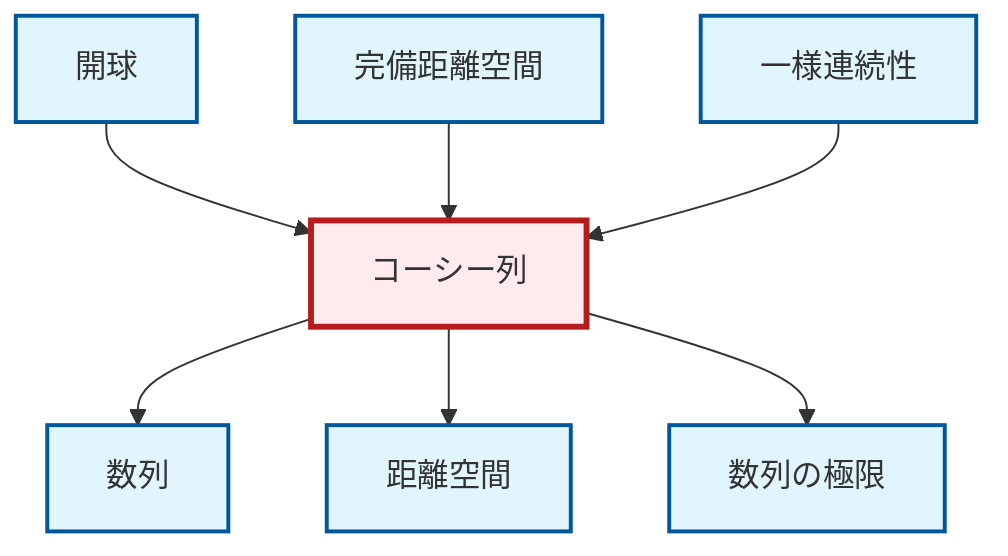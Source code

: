 graph TD
    classDef definition fill:#e1f5fe,stroke:#01579b,stroke-width:2px
    classDef theorem fill:#f3e5f5,stroke:#4a148c,stroke-width:2px
    classDef axiom fill:#fff3e0,stroke:#e65100,stroke-width:2px
    classDef example fill:#e8f5e9,stroke:#1b5e20,stroke-width:2px
    classDef current fill:#ffebee,stroke:#b71c1c,stroke-width:3px
    def-complete-metric-space["完備距離空間"]:::definition
    def-open-ball["開球"]:::definition
    def-uniform-continuity["一様連続性"]:::definition
    def-cauchy-sequence["コーシー列"]:::definition
    def-metric-space["距離空間"]:::definition
    def-sequence["数列"]:::definition
    def-limit["数列の極限"]:::definition
    def-cauchy-sequence --> def-sequence
    def-cauchy-sequence --> def-metric-space
    def-open-ball --> def-cauchy-sequence
    def-cauchy-sequence --> def-limit
    def-complete-metric-space --> def-cauchy-sequence
    def-uniform-continuity --> def-cauchy-sequence
    class def-cauchy-sequence current